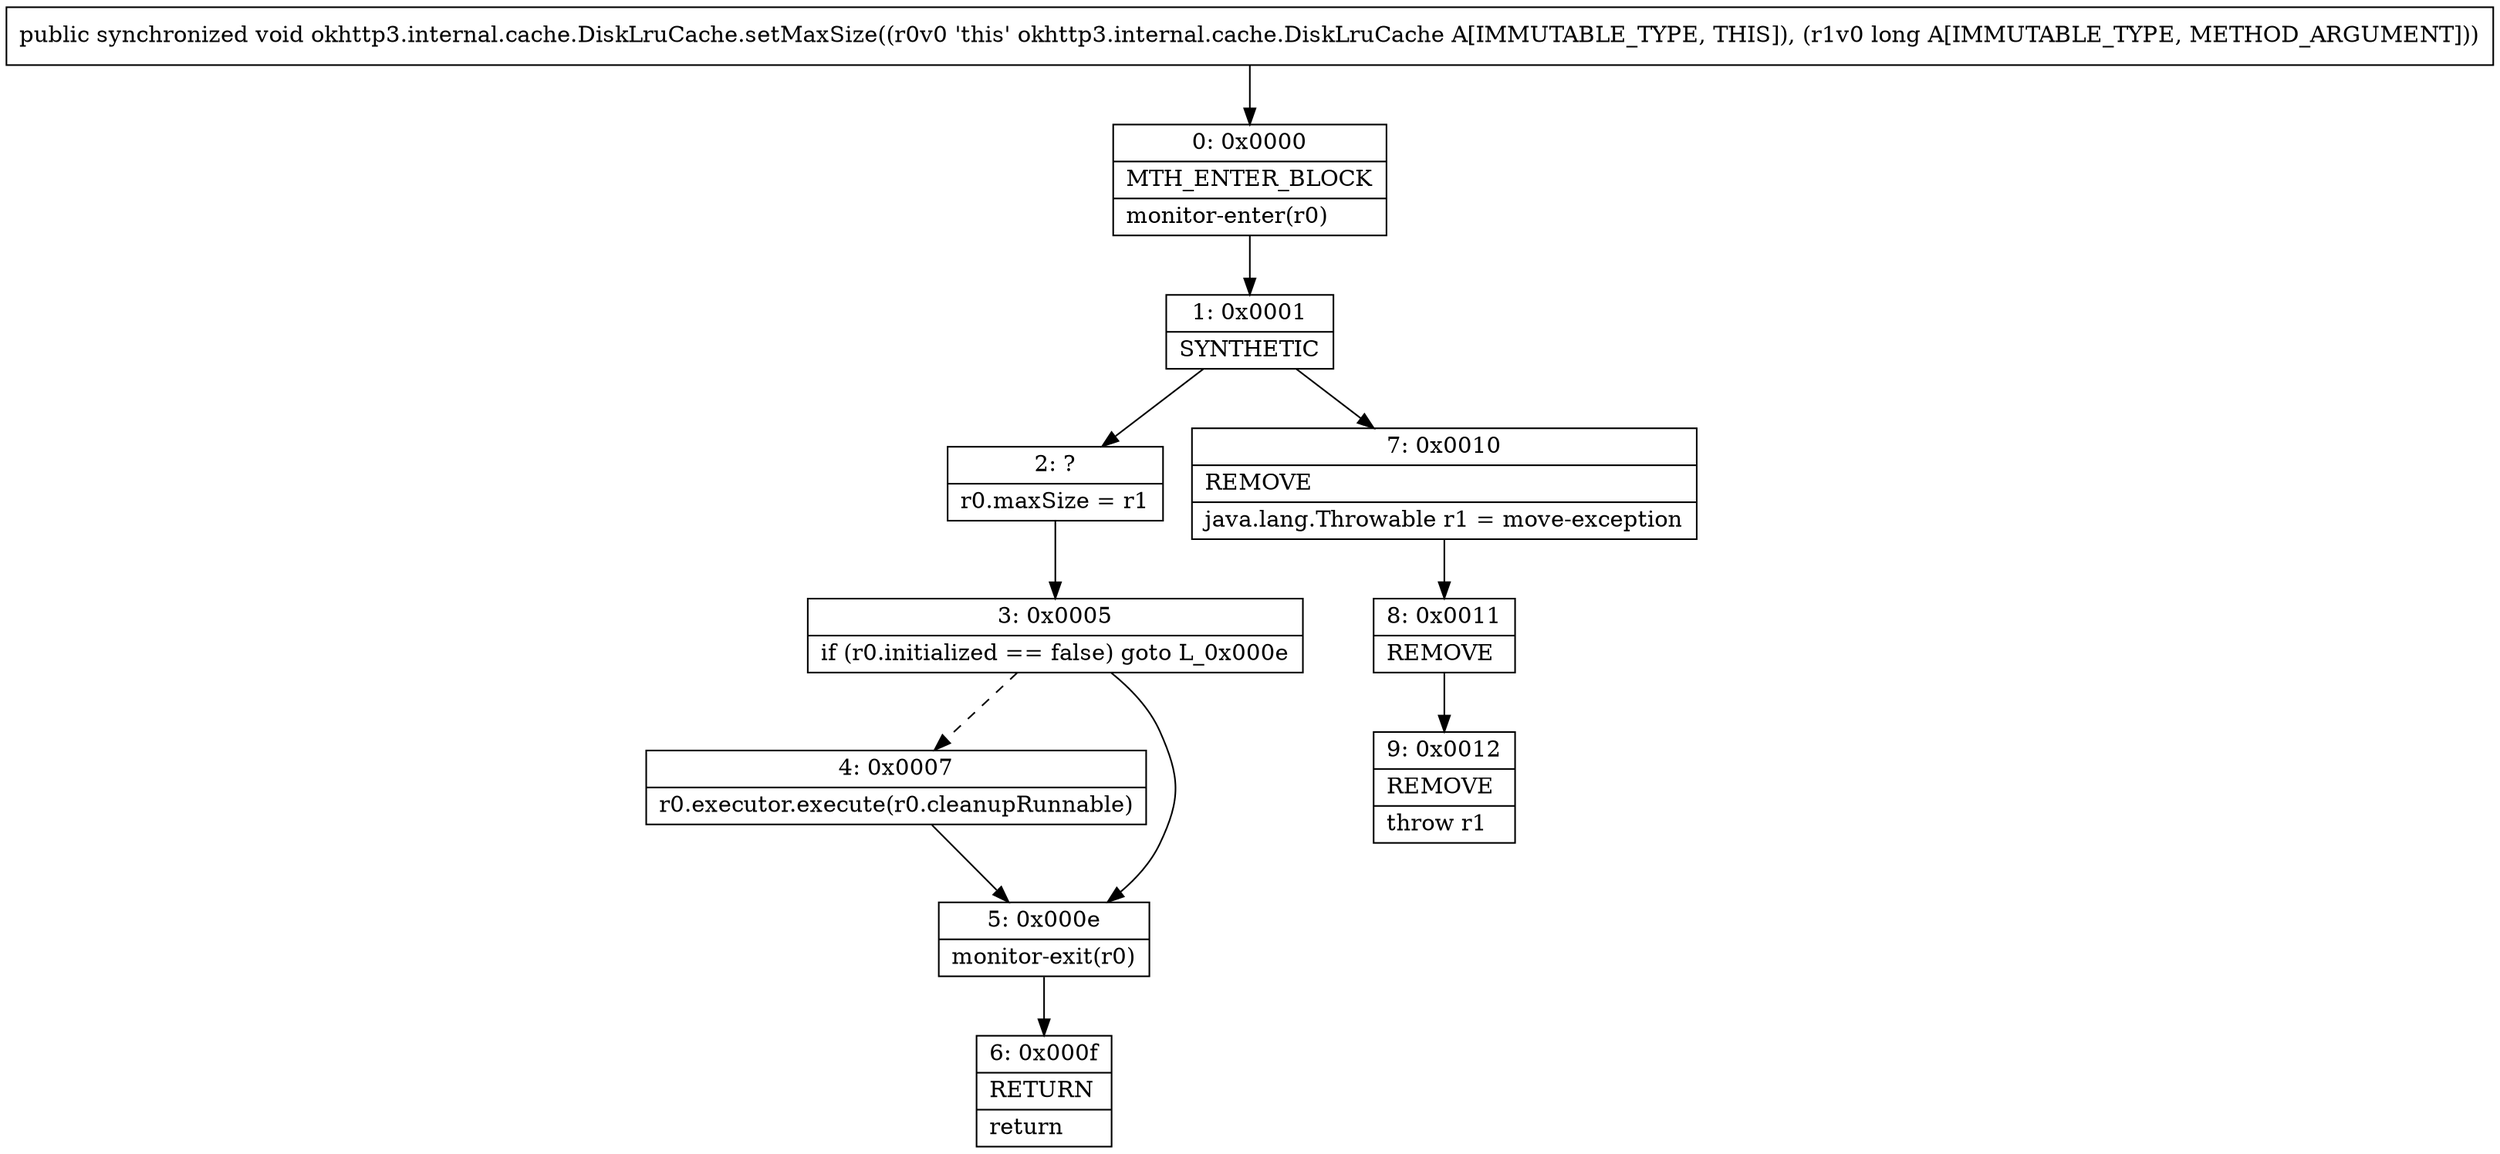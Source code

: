 digraph "CFG forokhttp3.internal.cache.DiskLruCache.setMaxSize(J)V" {
Node_0 [shape=record,label="{0\:\ 0x0000|MTH_ENTER_BLOCK\l|monitor\-enter(r0)\l}"];
Node_1 [shape=record,label="{1\:\ 0x0001|SYNTHETIC\l}"];
Node_2 [shape=record,label="{2\:\ ?|r0.maxSize = r1\l}"];
Node_3 [shape=record,label="{3\:\ 0x0005|if (r0.initialized == false) goto L_0x000e\l}"];
Node_4 [shape=record,label="{4\:\ 0x0007|r0.executor.execute(r0.cleanupRunnable)\l}"];
Node_5 [shape=record,label="{5\:\ 0x000e|monitor\-exit(r0)\l}"];
Node_6 [shape=record,label="{6\:\ 0x000f|RETURN\l|return\l}"];
Node_7 [shape=record,label="{7\:\ 0x0010|REMOVE\l|java.lang.Throwable r1 = move\-exception\l}"];
Node_8 [shape=record,label="{8\:\ 0x0011|REMOVE\l}"];
Node_9 [shape=record,label="{9\:\ 0x0012|REMOVE\l|throw r1\l}"];
MethodNode[shape=record,label="{public synchronized void okhttp3.internal.cache.DiskLruCache.setMaxSize((r0v0 'this' okhttp3.internal.cache.DiskLruCache A[IMMUTABLE_TYPE, THIS]), (r1v0 long A[IMMUTABLE_TYPE, METHOD_ARGUMENT])) }"];
MethodNode -> Node_0;
Node_0 -> Node_1;
Node_1 -> Node_2;
Node_1 -> Node_7;
Node_2 -> Node_3;
Node_3 -> Node_4[style=dashed];
Node_3 -> Node_5;
Node_4 -> Node_5;
Node_5 -> Node_6;
Node_7 -> Node_8;
Node_8 -> Node_9;
}


